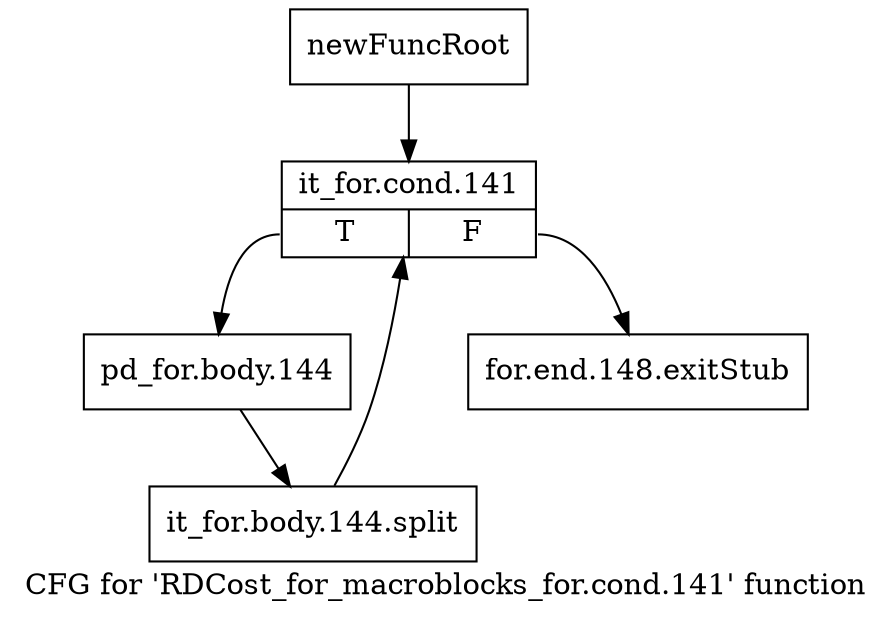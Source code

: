 digraph "CFG for 'RDCost_for_macroblocks_for.cond.141' function" {
	label="CFG for 'RDCost_for_macroblocks_for.cond.141' function";

	Node0x2c08610 [shape=record,label="{newFuncRoot}"];
	Node0x2c08610 -> Node0x2c08ae0;
	Node0x2c08a90 [shape=record,label="{for.end.148.exitStub}"];
	Node0x2c08ae0 [shape=record,label="{it_for.cond.141|{<s0>T|<s1>F}}"];
	Node0x2c08ae0:s0 -> Node0x2c08b30;
	Node0x2c08ae0:s1 -> Node0x2c08a90;
	Node0x2c08b30 [shape=record,label="{pd_for.body.144}"];
	Node0x2c08b30 -> Node0x3901fd0;
	Node0x3901fd0 [shape=record,label="{it_for.body.144.split}"];
	Node0x3901fd0 -> Node0x2c08ae0;
}
